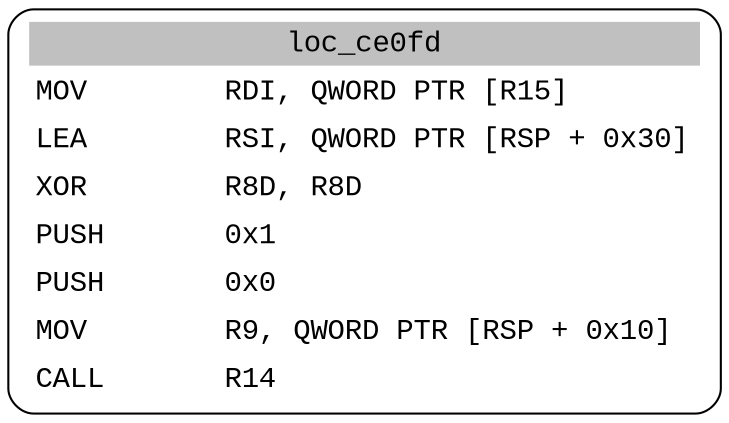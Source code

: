 digraph asm_graph {
1941 [
shape="Mrecord" fontname="Courier New"label =<<table border="0" cellborder="0" cellpadding="3"><tr><td align="center" colspan="2" bgcolor="grey">loc_ce0fd</td></tr><tr><td align="left">MOV        RDI, QWORD PTR [R15]</td></tr><tr><td align="left">LEA        RSI, QWORD PTR [RSP + 0x30]</td></tr><tr><td align="left">XOR        R8D, R8D</td></tr><tr><td align="left">PUSH       0x1</td></tr><tr><td align="left">PUSH       0x0</td></tr><tr><td align="left">MOV        R9, QWORD PTR [RSP + 0x10]</td></tr><tr><td align="left">CALL       R14</td></tr></table>> ];
}